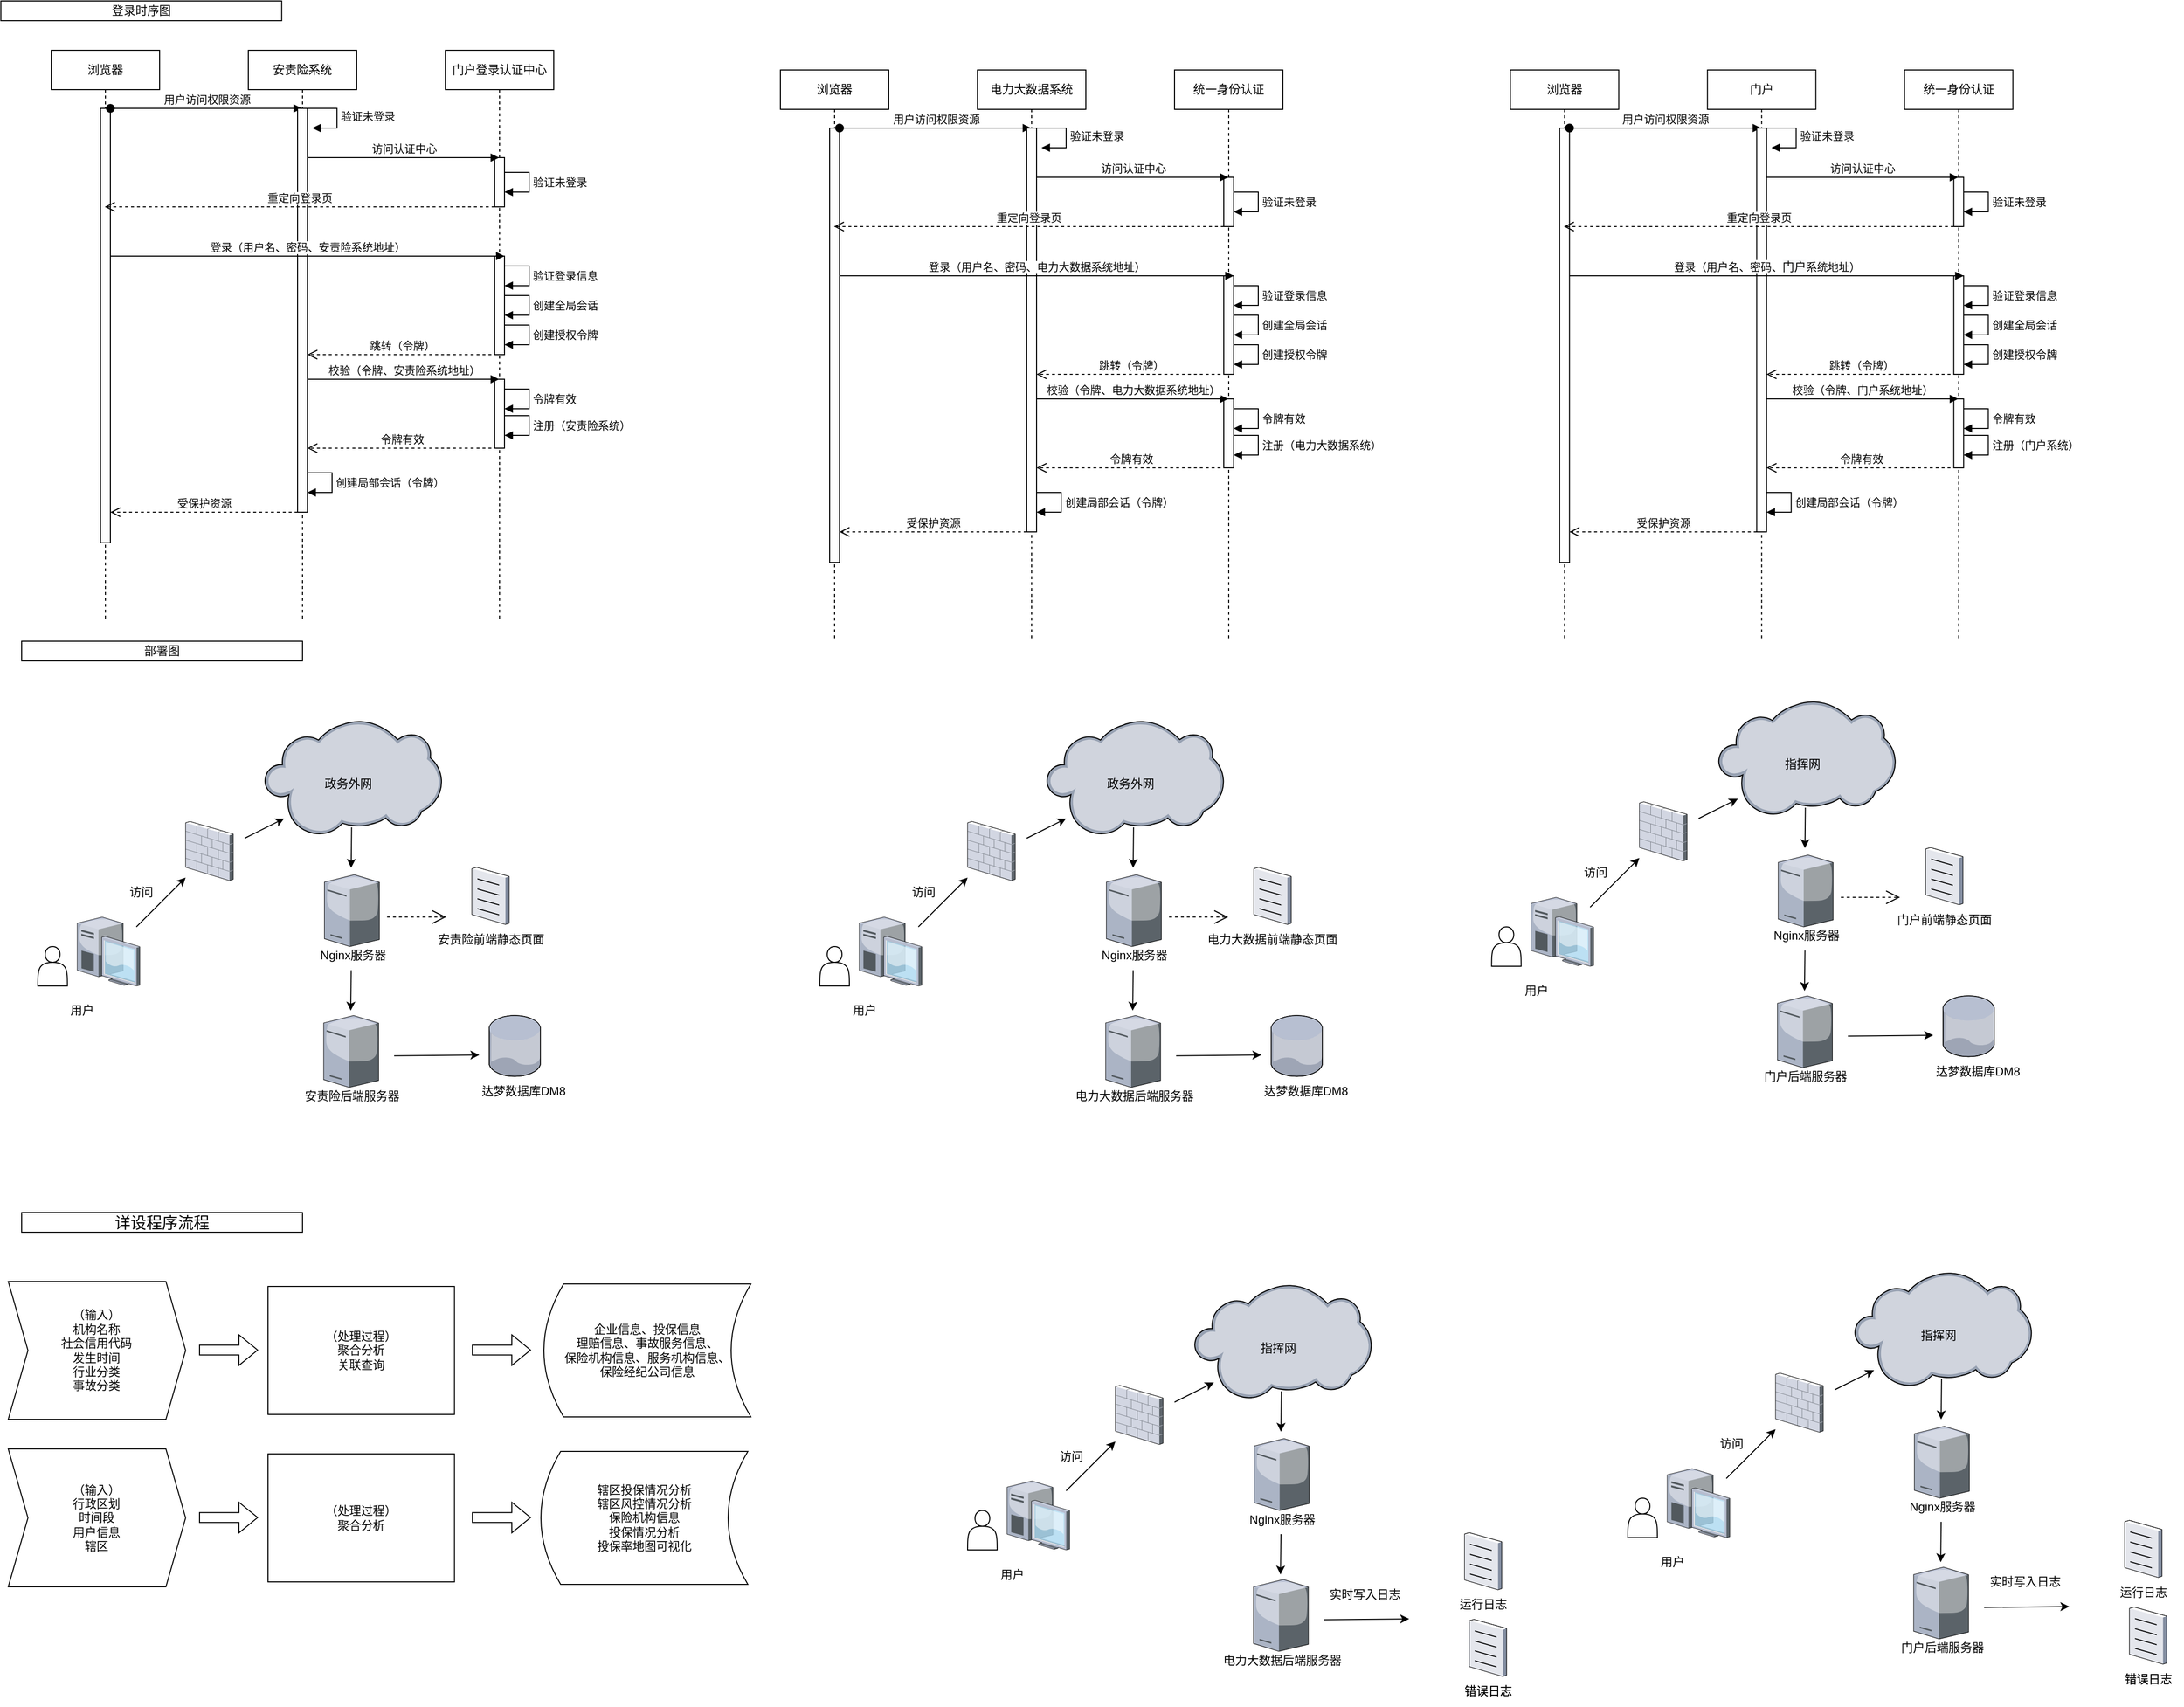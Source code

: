 <mxfile version="20.3.6" type="github">
  <diagram id="iXZ8qJka1d_i8wJ6fiUk" name="第 1 页">
    <mxGraphModel dx="2428" dy="1375" grid="1" gridSize="10" guides="1" tooltips="1" connect="1" arrows="1" fold="1" page="1" pageScale="1" pageWidth="3300" pageHeight="2339" math="0" shadow="0">
      <root>
        <mxCell id="0" />
        <mxCell id="1" parent="0" />
        <mxCell id="jouf5e_0O64Z1K_9d5no-1" value="浏览器" style="shape=umlLifeline;perimeter=lifelinePerimeter;whiteSpace=wrap;html=1;container=1;collapsible=0;recursiveResize=0;outlineConnect=0;" parent="1" vertex="1">
          <mxGeometry x="80" y="70" width="110" height="580" as="geometry" />
        </mxCell>
        <mxCell id="jouf5e_0O64Z1K_9d5no-4" value="" style="html=1;points=[];perimeter=orthogonalPerimeter;" parent="jouf5e_0O64Z1K_9d5no-1" vertex="1">
          <mxGeometry x="50" y="59" width="10" height="441" as="geometry" />
        </mxCell>
        <mxCell id="jouf5e_0O64Z1K_9d5no-5" value="用户访问权限资源" style="html=1;verticalAlign=bottom;startArrow=oval;startFill=1;endArrow=block;startSize=8;rounded=0;" parent="jouf5e_0O64Z1K_9d5no-1" edge="1">
          <mxGeometry width="60" relative="1" as="geometry">
            <mxPoint x="60" y="59" as="sourcePoint" />
            <mxPoint x="254.5" y="59" as="targetPoint" />
          </mxGeometry>
        </mxCell>
        <mxCell id="jouf5e_0O64Z1K_9d5no-3" value="门户登录认证中心" style="shape=umlLifeline;perimeter=lifelinePerimeter;whiteSpace=wrap;html=1;container=1;collapsible=0;recursiveResize=0;outlineConnect=0;" parent="1" vertex="1">
          <mxGeometry x="480" y="70" width="110" height="580" as="geometry" />
        </mxCell>
        <mxCell id="pAan9704VEjPBcL9PNMM-5" value="" style="html=1;points=[];perimeter=orthogonalPerimeter;" parent="jouf5e_0O64Z1K_9d5no-3" vertex="1">
          <mxGeometry x="50" y="109" width="10" height="50" as="geometry" />
        </mxCell>
        <mxCell id="pAan9704VEjPBcL9PNMM-6" value="验证未登录" style="edgeStyle=orthogonalEdgeStyle;html=1;align=left;spacingLeft=2;endArrow=block;rounded=0;entryX=1;entryY=0;" parent="jouf5e_0O64Z1K_9d5no-3" edge="1">
          <mxGeometry relative="1" as="geometry">
            <mxPoint x="60" y="124" as="sourcePoint" />
            <Array as="points">
              <mxPoint x="85" y="124" />
            </Array>
            <mxPoint x="60" y="144" as="targetPoint" />
          </mxGeometry>
        </mxCell>
        <mxCell id="pAan9704VEjPBcL9PNMM-8" value="" style="html=1;points=[];perimeter=orthogonalPerimeter;" parent="jouf5e_0O64Z1K_9d5no-3" vertex="1">
          <mxGeometry x="50" y="209" width="10" height="100" as="geometry" />
        </mxCell>
        <mxCell id="pAan9704VEjPBcL9PNMM-14" value="验证登录信息" style="edgeStyle=orthogonalEdgeStyle;html=1;align=left;spacingLeft=2;endArrow=block;rounded=0;entryX=1;entryY=0;" parent="jouf5e_0O64Z1K_9d5no-3" edge="1">
          <mxGeometry relative="1" as="geometry">
            <mxPoint x="60" y="219" as="sourcePoint" />
            <Array as="points">
              <mxPoint x="85" y="219" />
            </Array>
            <mxPoint x="60" y="239" as="targetPoint" />
          </mxGeometry>
        </mxCell>
        <mxCell id="pAan9704VEjPBcL9PNMM-15" value="创建全局会话" style="edgeStyle=orthogonalEdgeStyle;html=1;align=left;spacingLeft=2;endArrow=block;rounded=0;entryX=1;entryY=0;" parent="jouf5e_0O64Z1K_9d5no-3" edge="1">
          <mxGeometry relative="1" as="geometry">
            <mxPoint x="60" y="249" as="sourcePoint" />
            <Array as="points">
              <mxPoint x="85" y="249" />
            </Array>
            <mxPoint x="60" y="269" as="targetPoint" />
          </mxGeometry>
        </mxCell>
        <mxCell id="pAan9704VEjPBcL9PNMM-16" value="创建授权令牌" style="edgeStyle=orthogonalEdgeStyle;html=1;align=left;spacingLeft=2;endArrow=block;rounded=0;entryX=1;entryY=0;" parent="jouf5e_0O64Z1K_9d5no-3" edge="1">
          <mxGeometry relative="1" as="geometry">
            <mxPoint x="60" y="279" as="sourcePoint" />
            <Array as="points">
              <mxPoint x="85" y="279" />
            </Array>
            <mxPoint x="60" y="299" as="targetPoint" />
          </mxGeometry>
        </mxCell>
        <mxCell id="pAan9704VEjPBcL9PNMM-19" value="" style="html=1;points=[];perimeter=orthogonalPerimeter;" parent="jouf5e_0O64Z1K_9d5no-3" vertex="1">
          <mxGeometry x="50" y="334" width="10" height="70" as="geometry" />
        </mxCell>
        <mxCell id="pAan9704VEjPBcL9PNMM-20" value="令牌有效" style="edgeStyle=orthogonalEdgeStyle;html=1;align=left;spacingLeft=2;endArrow=block;rounded=0;entryX=1;entryY=0;" parent="jouf5e_0O64Z1K_9d5no-3" edge="1">
          <mxGeometry relative="1" as="geometry">
            <mxPoint x="60" y="344" as="sourcePoint" />
            <Array as="points">
              <mxPoint x="85" y="344" />
            </Array>
            <mxPoint x="60" y="364" as="targetPoint" />
          </mxGeometry>
        </mxCell>
        <mxCell id="pAan9704VEjPBcL9PNMM-21" value="注册（安责险系统）" style="edgeStyle=orthogonalEdgeStyle;html=1;align=left;spacingLeft=2;endArrow=block;rounded=0;entryX=1;entryY=0;" parent="jouf5e_0O64Z1K_9d5no-3" edge="1">
          <mxGeometry relative="1" as="geometry">
            <mxPoint x="60" y="371" as="sourcePoint" />
            <Array as="points">
              <mxPoint x="85" y="371" />
            </Array>
            <mxPoint x="60" y="391" as="targetPoint" />
          </mxGeometry>
        </mxCell>
        <mxCell id="jouf5e_0O64Z1K_9d5no-2" value="安责险系统" style="shape=umlLifeline;perimeter=lifelinePerimeter;whiteSpace=wrap;html=1;container=1;collapsible=0;recursiveResize=0;outlineConnect=0;" parent="1" vertex="1">
          <mxGeometry x="280" y="70" width="110" height="580" as="geometry" />
        </mxCell>
        <mxCell id="jouf5e_0O64Z1K_9d5no-6" value="" style="html=1;points=[];perimeter=orthogonalPerimeter;" parent="jouf5e_0O64Z1K_9d5no-2" vertex="1">
          <mxGeometry x="50" y="59" width="10" height="410" as="geometry" />
        </mxCell>
        <mxCell id="pAan9704VEjPBcL9PNMM-2" value="验证未登录" style="edgeStyle=orthogonalEdgeStyle;html=1;align=left;spacingLeft=2;endArrow=block;rounded=0;entryX=1;entryY=0;" parent="jouf5e_0O64Z1K_9d5no-2" edge="1">
          <mxGeometry relative="1" as="geometry">
            <mxPoint x="60" y="59" as="sourcePoint" />
            <Array as="points">
              <mxPoint x="90" y="59" />
            </Array>
            <mxPoint x="65" y="79" as="targetPoint" />
          </mxGeometry>
        </mxCell>
        <mxCell id="pAan9704VEjPBcL9PNMM-4" value="访问认证中心" style="html=1;verticalAlign=bottom;endArrow=block;rounded=0;" parent="jouf5e_0O64Z1K_9d5no-2" edge="1">
          <mxGeometry width="80" relative="1" as="geometry">
            <mxPoint x="60" y="109" as="sourcePoint" />
            <mxPoint x="254.5" y="109" as="targetPoint" />
          </mxGeometry>
        </mxCell>
        <mxCell id="pAan9704VEjPBcL9PNMM-23" value="令牌有效" style="html=1;verticalAlign=bottom;endArrow=open;dashed=1;endSize=8;rounded=0;" parent="jouf5e_0O64Z1K_9d5no-2" edge="1">
          <mxGeometry relative="1" as="geometry">
            <mxPoint x="252.67" y="404" as="sourcePoint" />
            <mxPoint x="60" y="404" as="targetPoint" />
          </mxGeometry>
        </mxCell>
        <mxCell id="pAan9704VEjPBcL9PNMM-24" value="创建局部会话（令牌）" style="edgeStyle=orthogonalEdgeStyle;html=1;align=left;spacingLeft=2;endArrow=block;rounded=0;entryX=1;entryY=0;" parent="jouf5e_0O64Z1K_9d5no-2" edge="1">
          <mxGeometry relative="1" as="geometry">
            <mxPoint x="60" y="429" as="sourcePoint" />
            <Array as="points">
              <mxPoint x="85" y="429" />
            </Array>
            <mxPoint x="60" y="449" as="targetPoint" />
          </mxGeometry>
        </mxCell>
        <mxCell id="pAan9704VEjPBcL9PNMM-7" value="重定向登录页" style="html=1;verticalAlign=bottom;endArrow=open;dashed=1;endSize=8;rounded=0;" parent="1" edge="1">
          <mxGeometry relative="1" as="geometry">
            <mxPoint x="530" y="229" as="sourcePoint" />
            <mxPoint x="134.389" y="229" as="targetPoint" />
          </mxGeometry>
        </mxCell>
        <mxCell id="pAan9704VEjPBcL9PNMM-13" value="登录（用户名、密码、安责险系统地址）" style="html=1;verticalAlign=bottom;endArrow=block;rounded=0;" parent="1" edge="1">
          <mxGeometry width="80" relative="1" as="geometry">
            <mxPoint x="140" y="279" as="sourcePoint" />
            <mxPoint x="540" y="279" as="targetPoint" />
          </mxGeometry>
        </mxCell>
        <mxCell id="pAan9704VEjPBcL9PNMM-17" value="跳转（令牌）" style="html=1;verticalAlign=bottom;endArrow=open;dashed=1;endSize=8;rounded=0;" parent="1" edge="1">
          <mxGeometry relative="1" as="geometry">
            <mxPoint x="532.67" y="379" as="sourcePoint" />
            <mxPoint x="340" y="379" as="targetPoint" />
          </mxGeometry>
        </mxCell>
        <mxCell id="pAan9704VEjPBcL9PNMM-18" value="校验（令牌、安责险系统地址）" style="html=1;verticalAlign=bottom;endArrow=block;rounded=0;" parent="1" edge="1">
          <mxGeometry width="80" relative="1" as="geometry">
            <mxPoint x="340" y="404" as="sourcePoint" />
            <mxPoint x="534.5" y="404" as="targetPoint" />
          </mxGeometry>
        </mxCell>
        <mxCell id="pAan9704VEjPBcL9PNMM-27" value="受保护资源" style="html=1;verticalAlign=bottom;endArrow=open;dashed=1;endSize=8;rounded=0;" parent="1" edge="1">
          <mxGeometry relative="1" as="geometry">
            <mxPoint x="330" y="539" as="sourcePoint" />
            <mxPoint x="140" y="539" as="targetPoint" />
          </mxGeometry>
        </mxCell>
        <mxCell id="pAan9704VEjPBcL9PNMM-29" value="" style="shape=actor;whiteSpace=wrap;html=1;" parent="1" vertex="1">
          <mxGeometry x="66.38" y="980" width="30" height="40" as="geometry" />
        </mxCell>
        <mxCell id="pAan9704VEjPBcL9PNMM-33" value="" style="verticalLabelPosition=bottom;sketch=0;aspect=fixed;html=1;verticalAlign=top;strokeColor=none;align=center;outlineConnect=0;shape=mxgraph.citrix.cloud;" parent="1" vertex="1">
          <mxGeometry x="296.38" y="750" width="180" height="117.47" as="geometry" />
        </mxCell>
        <mxCell id="pAan9704VEjPBcL9PNMM-34" value="" style="verticalLabelPosition=bottom;sketch=0;aspect=fixed;html=1;verticalAlign=top;strokeColor=none;align=center;outlineConnect=0;shape=mxgraph.citrix.firewall;" parent="1" vertex="1">
          <mxGeometry x="216.38" y="853" width="48.39" height="60" as="geometry" />
        </mxCell>
        <mxCell id="pAan9704VEjPBcL9PNMM-36" value="" style="endArrow=classic;html=1;rounded=0;" parent="1" edge="1">
          <mxGeometry width="50" height="50" relative="1" as="geometry">
            <mxPoint x="166.38" y="960" as="sourcePoint" />
            <mxPoint x="216.38" y="910" as="targetPoint" />
          </mxGeometry>
        </mxCell>
        <mxCell id="pAan9704VEjPBcL9PNMM-38" value="" style="endArrow=classic;html=1;rounded=0;" parent="1" edge="1">
          <mxGeometry width="50" height="50" relative="1" as="geometry">
            <mxPoint x="276.38" y="870" as="sourcePoint" />
            <mxPoint x="316.38" y="850" as="targetPoint" />
          </mxGeometry>
        </mxCell>
        <mxCell id="pAan9704VEjPBcL9PNMM-39" value="访问" style="text;html=1;resizable=0;autosize=1;align=center;verticalAlign=middle;points=[];fillColor=none;strokeColor=none;rounded=0;" parent="1" vertex="1">
          <mxGeometry x="146.38" y="910" width="50" height="30" as="geometry" />
        </mxCell>
        <mxCell id="pAan9704VEjPBcL9PNMM-40" value="用户" style="text;html=1;resizable=0;autosize=1;align=center;verticalAlign=middle;points=[];fillColor=none;strokeColor=none;rounded=0;" parent="1" vertex="1">
          <mxGeometry x="86.38" y="1030" width="50" height="30" as="geometry" />
        </mxCell>
        <mxCell id="pAan9704VEjPBcL9PNMM-41" value="政务外网" style="text;html=1;resizable=0;autosize=1;align=center;verticalAlign=middle;points=[];fillColor=none;strokeColor=none;rounded=0;" parent="1" vertex="1">
          <mxGeometry x="346.38" y="800" width="70" height="30" as="geometry" />
        </mxCell>
        <mxCell id="pAan9704VEjPBcL9PNMM-42" value="" style="verticalLabelPosition=bottom;sketch=0;aspect=fixed;html=1;verticalAlign=top;strokeColor=none;align=center;outlineConnect=0;shape=mxgraph.citrix.license_server;" parent="1" vertex="1">
          <mxGeometry x="357.23" y="907" width="55.82" height="73" as="geometry" />
        </mxCell>
        <mxCell id="pAan9704VEjPBcL9PNMM-43" value="" style="verticalLabelPosition=bottom;sketch=0;aspect=fixed;html=1;verticalAlign=top;strokeColor=none;align=center;outlineConnect=0;shape=mxgraph.citrix.desktop;" parent="1" vertex="1">
          <mxGeometry x="106.38" y="950" width="63.57" height="70" as="geometry" />
        </mxCell>
        <mxCell id="pAan9704VEjPBcL9PNMM-44" value="" style="endArrow=classic;html=1;rounded=0;" parent="1" edge="1">
          <mxGeometry width="50" height="50" relative="1" as="geometry">
            <mxPoint x="384.82" y="859" as="sourcePoint" />
            <mxPoint x="384.38" y="900" as="targetPoint" />
          </mxGeometry>
        </mxCell>
        <mxCell id="pAan9704VEjPBcL9PNMM-45" value="Nginx服务器" style="text;html=1;resizable=0;autosize=1;align=center;verticalAlign=middle;points=[];fillColor=none;strokeColor=none;rounded=0;" parent="1" vertex="1">
          <mxGeometry x="340.76" y="974" width="90" height="30" as="geometry" />
        </mxCell>
        <mxCell id="pAan9704VEjPBcL9PNMM-47" value="" style="verticalLabelPosition=bottom;sketch=0;aspect=fixed;html=1;verticalAlign=top;strokeColor=none;align=center;outlineConnect=0;shape=mxgraph.citrix.license_server;" parent="1" vertex="1">
          <mxGeometry x="356.47" y="1050" width="55.82" height="73" as="geometry" />
        </mxCell>
        <mxCell id="pAan9704VEjPBcL9PNMM-48" value="安责险后端服务器" style="text;html=1;resizable=0;autosize=1;align=center;verticalAlign=middle;points=[];fillColor=none;strokeColor=none;rounded=0;" parent="1" vertex="1">
          <mxGeometry x="325" y="1117" width="120" height="30" as="geometry" />
        </mxCell>
        <mxCell id="pAan9704VEjPBcL9PNMM-49" value="" style="verticalLabelPosition=bottom;sketch=0;aspect=fixed;html=1;verticalAlign=top;strokeColor=none;align=center;outlineConnect=0;shape=mxgraph.citrix.database;" parent="1" vertex="1">
          <mxGeometry x="524.47" y="1050" width="52.5" height="61.76" as="geometry" />
        </mxCell>
        <mxCell id="pAan9704VEjPBcL9PNMM-50" value="达梦数据库DM8" style="text;html=1;resizable=0;autosize=1;align=center;verticalAlign=middle;points=[];fillColor=none;strokeColor=none;rounded=0;" parent="1" vertex="1">
          <mxGeometry x="504.47" y="1111.76" width="110" height="30" as="geometry" />
        </mxCell>
        <mxCell id="pAan9704VEjPBcL9PNMM-51" value="" style="endArrow=classic;html=1;rounded=0;" parent="1" edge="1">
          <mxGeometry width="50" height="50" relative="1" as="geometry">
            <mxPoint x="428" y="1090.88" as="sourcePoint" />
            <mxPoint x="514.47" y="1090" as="targetPoint" />
          </mxGeometry>
        </mxCell>
        <mxCell id="pAan9704VEjPBcL9PNMM-52" value="" style="verticalLabelPosition=bottom;sketch=0;aspect=fixed;html=1;verticalAlign=top;strokeColor=none;align=center;outlineConnect=0;shape=mxgraph.citrix.document;" parent="1" vertex="1">
          <mxGeometry x="506.92" y="899.5" width="37.86" height="58" as="geometry" />
        </mxCell>
        <mxCell id="pAan9704VEjPBcL9PNMM-53" value="安责险前端静态页面" style="text;html=1;resizable=0;autosize=1;align=center;verticalAlign=middle;points=[];fillColor=none;strokeColor=none;rounded=0;" parent="1" vertex="1">
          <mxGeometry x="460.85" y="957.5" width="130" height="30" as="geometry" />
        </mxCell>
        <mxCell id="pAan9704VEjPBcL9PNMM-54" value="" style="endArrow=open;endSize=12;dashed=1;html=1;rounded=0;" parent="1" edge="1">
          <mxGeometry width="160" relative="1" as="geometry">
            <mxPoint x="420.85" y="950" as="sourcePoint" />
            <mxPoint x="480.85" y="950" as="targetPoint" />
            <Array as="points">
              <mxPoint x="460.85" y="950" />
            </Array>
          </mxGeometry>
        </mxCell>
        <mxCell id="pAan9704VEjPBcL9PNMM-55" value="" style="endArrow=classic;html=1;rounded=0;" parent="1" edge="1">
          <mxGeometry width="50" height="50" relative="1" as="geometry">
            <mxPoint x="384.4" y="1004" as="sourcePoint" />
            <mxPoint x="383.96" y="1045" as="targetPoint" />
          </mxGeometry>
        </mxCell>
        <mxCell id="5VUR4jvpd3xTprFxyKOf-1" value="浏览器" style="shape=umlLifeline;perimeter=lifelinePerimeter;whiteSpace=wrap;html=1;container=1;collapsible=0;recursiveResize=0;outlineConnect=0;" parent="1" vertex="1">
          <mxGeometry x="820" y="90" width="110" height="580" as="geometry" />
        </mxCell>
        <mxCell id="5VUR4jvpd3xTprFxyKOf-2" value="" style="html=1;points=[];perimeter=orthogonalPerimeter;" parent="5VUR4jvpd3xTprFxyKOf-1" vertex="1">
          <mxGeometry x="50" y="59" width="10" height="441" as="geometry" />
        </mxCell>
        <mxCell id="5VUR4jvpd3xTprFxyKOf-3" value="用户访问权限资源" style="html=1;verticalAlign=bottom;startArrow=oval;startFill=1;endArrow=block;startSize=8;rounded=0;" parent="5VUR4jvpd3xTprFxyKOf-1" edge="1">
          <mxGeometry width="60" relative="1" as="geometry">
            <mxPoint x="60" y="59" as="sourcePoint" />
            <mxPoint x="254.5" y="59" as="targetPoint" />
          </mxGeometry>
        </mxCell>
        <mxCell id="5VUR4jvpd3xTprFxyKOf-4" value="统一身份认证" style="shape=umlLifeline;perimeter=lifelinePerimeter;whiteSpace=wrap;html=1;container=1;collapsible=0;recursiveResize=0;outlineConnect=0;" parent="1" vertex="1">
          <mxGeometry x="1220" y="90" width="110" height="580" as="geometry" />
        </mxCell>
        <mxCell id="5VUR4jvpd3xTprFxyKOf-5" value="" style="html=1;points=[];perimeter=orthogonalPerimeter;" parent="5VUR4jvpd3xTprFxyKOf-4" vertex="1">
          <mxGeometry x="50" y="109" width="10" height="50" as="geometry" />
        </mxCell>
        <mxCell id="5VUR4jvpd3xTprFxyKOf-6" value="验证未登录" style="edgeStyle=orthogonalEdgeStyle;html=1;align=left;spacingLeft=2;endArrow=block;rounded=0;entryX=1;entryY=0;" parent="5VUR4jvpd3xTprFxyKOf-4" edge="1">
          <mxGeometry relative="1" as="geometry">
            <mxPoint x="60" y="124" as="sourcePoint" />
            <Array as="points">
              <mxPoint x="85" y="124" />
            </Array>
            <mxPoint x="60" y="144" as="targetPoint" />
          </mxGeometry>
        </mxCell>
        <mxCell id="5VUR4jvpd3xTprFxyKOf-7" value="" style="html=1;points=[];perimeter=orthogonalPerimeter;" parent="5VUR4jvpd3xTprFxyKOf-4" vertex="1">
          <mxGeometry x="50" y="209" width="10" height="100" as="geometry" />
        </mxCell>
        <mxCell id="5VUR4jvpd3xTprFxyKOf-8" value="验证登录信息" style="edgeStyle=orthogonalEdgeStyle;html=1;align=left;spacingLeft=2;endArrow=block;rounded=0;entryX=1;entryY=0;" parent="5VUR4jvpd3xTprFxyKOf-4" edge="1">
          <mxGeometry relative="1" as="geometry">
            <mxPoint x="60" y="219" as="sourcePoint" />
            <Array as="points">
              <mxPoint x="85" y="219" />
            </Array>
            <mxPoint x="60" y="239" as="targetPoint" />
          </mxGeometry>
        </mxCell>
        <mxCell id="5VUR4jvpd3xTprFxyKOf-9" value="创建全局会话" style="edgeStyle=orthogonalEdgeStyle;html=1;align=left;spacingLeft=2;endArrow=block;rounded=0;entryX=1;entryY=0;" parent="5VUR4jvpd3xTprFxyKOf-4" edge="1">
          <mxGeometry relative="1" as="geometry">
            <mxPoint x="60" y="249" as="sourcePoint" />
            <Array as="points">
              <mxPoint x="85" y="249" />
            </Array>
            <mxPoint x="60" y="269" as="targetPoint" />
          </mxGeometry>
        </mxCell>
        <mxCell id="5VUR4jvpd3xTprFxyKOf-10" value="创建授权令牌" style="edgeStyle=orthogonalEdgeStyle;html=1;align=left;spacingLeft=2;endArrow=block;rounded=0;entryX=1;entryY=0;" parent="5VUR4jvpd3xTprFxyKOf-4" edge="1">
          <mxGeometry relative="1" as="geometry">
            <mxPoint x="60" y="279" as="sourcePoint" />
            <Array as="points">
              <mxPoint x="85" y="279" />
            </Array>
            <mxPoint x="60" y="299" as="targetPoint" />
          </mxGeometry>
        </mxCell>
        <mxCell id="5VUR4jvpd3xTprFxyKOf-11" value="" style="html=1;points=[];perimeter=orthogonalPerimeter;" parent="5VUR4jvpd3xTprFxyKOf-4" vertex="1">
          <mxGeometry x="50" y="334" width="10" height="70" as="geometry" />
        </mxCell>
        <mxCell id="5VUR4jvpd3xTprFxyKOf-12" value="令牌有效" style="edgeStyle=orthogonalEdgeStyle;html=1;align=left;spacingLeft=2;endArrow=block;rounded=0;entryX=1;entryY=0;" parent="5VUR4jvpd3xTprFxyKOf-4" edge="1">
          <mxGeometry relative="1" as="geometry">
            <mxPoint x="60" y="344" as="sourcePoint" />
            <Array as="points">
              <mxPoint x="85" y="344" />
            </Array>
            <mxPoint x="60" y="364" as="targetPoint" />
          </mxGeometry>
        </mxCell>
        <mxCell id="5VUR4jvpd3xTprFxyKOf-13" value="注册（电力大数据系统）" style="edgeStyle=orthogonalEdgeStyle;html=1;align=left;spacingLeft=2;endArrow=block;rounded=0;entryX=1;entryY=0;" parent="5VUR4jvpd3xTprFxyKOf-4" edge="1">
          <mxGeometry relative="1" as="geometry">
            <mxPoint x="60" y="371" as="sourcePoint" />
            <Array as="points">
              <mxPoint x="85" y="371" />
            </Array>
            <mxPoint x="60" y="391" as="targetPoint" />
          </mxGeometry>
        </mxCell>
        <mxCell id="5VUR4jvpd3xTprFxyKOf-14" value="电力大数据系统" style="shape=umlLifeline;perimeter=lifelinePerimeter;whiteSpace=wrap;html=1;container=1;collapsible=0;recursiveResize=0;outlineConnect=0;" parent="1" vertex="1">
          <mxGeometry x="1020" y="90" width="110" height="580" as="geometry" />
        </mxCell>
        <mxCell id="5VUR4jvpd3xTprFxyKOf-15" value="" style="html=1;points=[];perimeter=orthogonalPerimeter;" parent="5VUR4jvpd3xTprFxyKOf-14" vertex="1">
          <mxGeometry x="50" y="59" width="10" height="410" as="geometry" />
        </mxCell>
        <mxCell id="5VUR4jvpd3xTprFxyKOf-16" value="验证未登录" style="edgeStyle=orthogonalEdgeStyle;html=1;align=left;spacingLeft=2;endArrow=block;rounded=0;entryX=1;entryY=0;" parent="5VUR4jvpd3xTprFxyKOf-14" edge="1">
          <mxGeometry relative="1" as="geometry">
            <mxPoint x="60" y="59" as="sourcePoint" />
            <Array as="points">
              <mxPoint x="90" y="59" />
            </Array>
            <mxPoint x="65" y="79" as="targetPoint" />
          </mxGeometry>
        </mxCell>
        <mxCell id="5VUR4jvpd3xTprFxyKOf-17" value="访问认证中心" style="html=1;verticalAlign=bottom;endArrow=block;rounded=0;" parent="5VUR4jvpd3xTprFxyKOf-14" edge="1">
          <mxGeometry width="80" relative="1" as="geometry">
            <mxPoint x="60" y="109" as="sourcePoint" />
            <mxPoint x="254.5" y="109" as="targetPoint" />
          </mxGeometry>
        </mxCell>
        <mxCell id="5VUR4jvpd3xTprFxyKOf-18" value="令牌有效" style="html=1;verticalAlign=bottom;endArrow=open;dashed=1;endSize=8;rounded=0;" parent="5VUR4jvpd3xTprFxyKOf-14" edge="1">
          <mxGeometry relative="1" as="geometry">
            <mxPoint x="252.67" y="404" as="sourcePoint" />
            <mxPoint x="60" y="404" as="targetPoint" />
          </mxGeometry>
        </mxCell>
        <mxCell id="5VUR4jvpd3xTprFxyKOf-19" value="创建局部会话（令牌）" style="edgeStyle=orthogonalEdgeStyle;html=1;align=left;spacingLeft=2;endArrow=block;rounded=0;entryX=1;entryY=0;" parent="5VUR4jvpd3xTprFxyKOf-14" edge="1">
          <mxGeometry relative="1" as="geometry">
            <mxPoint x="60" y="429" as="sourcePoint" />
            <Array as="points">
              <mxPoint x="85" y="429" />
            </Array>
            <mxPoint x="60" y="449" as="targetPoint" />
          </mxGeometry>
        </mxCell>
        <mxCell id="5VUR4jvpd3xTprFxyKOf-20" value="重定向登录页" style="html=1;verticalAlign=bottom;endArrow=open;dashed=1;endSize=8;rounded=0;" parent="1" edge="1">
          <mxGeometry relative="1" as="geometry">
            <mxPoint x="1270" y="249" as="sourcePoint" />
            <mxPoint x="874.389" y="249" as="targetPoint" />
          </mxGeometry>
        </mxCell>
        <mxCell id="5VUR4jvpd3xTprFxyKOf-21" value="登录（用户名、密码、电力大数据系统地址）" style="html=1;verticalAlign=bottom;endArrow=block;rounded=0;" parent="1" edge="1">
          <mxGeometry width="80" relative="1" as="geometry">
            <mxPoint x="880" y="299" as="sourcePoint" />
            <mxPoint x="1280" y="299" as="targetPoint" />
          </mxGeometry>
        </mxCell>
        <mxCell id="5VUR4jvpd3xTprFxyKOf-22" value="跳转（令牌）" style="html=1;verticalAlign=bottom;endArrow=open;dashed=1;endSize=8;rounded=0;" parent="1" edge="1">
          <mxGeometry relative="1" as="geometry">
            <mxPoint x="1272.67" y="399" as="sourcePoint" />
            <mxPoint x="1080" y="399" as="targetPoint" />
          </mxGeometry>
        </mxCell>
        <mxCell id="5VUR4jvpd3xTprFxyKOf-23" value="校验（令牌、电力大数据系统地址）" style="html=1;verticalAlign=bottom;endArrow=block;rounded=0;" parent="1" edge="1">
          <mxGeometry width="80" relative="1" as="geometry">
            <mxPoint x="1080" y="424" as="sourcePoint" />
            <mxPoint x="1274.5" y="424" as="targetPoint" />
          </mxGeometry>
        </mxCell>
        <mxCell id="5VUR4jvpd3xTprFxyKOf-24" value="受保护资源" style="html=1;verticalAlign=bottom;endArrow=open;dashed=1;endSize=8;rounded=0;" parent="1" edge="1">
          <mxGeometry relative="1" as="geometry">
            <mxPoint x="1070" y="559" as="sourcePoint" />
            <mxPoint x="880" y="559" as="targetPoint" />
          </mxGeometry>
        </mxCell>
        <mxCell id="5VUR4jvpd3xTprFxyKOf-25" value="" style="shape=actor;whiteSpace=wrap;html=1;" parent="1" vertex="1">
          <mxGeometry x="860" y="980" width="30" height="40" as="geometry" />
        </mxCell>
        <mxCell id="5VUR4jvpd3xTprFxyKOf-26" value="" style="verticalLabelPosition=bottom;sketch=0;aspect=fixed;html=1;verticalAlign=top;strokeColor=none;align=center;outlineConnect=0;shape=mxgraph.citrix.cloud;" parent="1" vertex="1">
          <mxGeometry x="1090" y="750" width="180" height="117.47" as="geometry" />
        </mxCell>
        <mxCell id="5VUR4jvpd3xTprFxyKOf-27" value="" style="verticalLabelPosition=bottom;sketch=0;aspect=fixed;html=1;verticalAlign=top;strokeColor=none;align=center;outlineConnect=0;shape=mxgraph.citrix.firewall;" parent="1" vertex="1">
          <mxGeometry x="1010" y="853" width="48.39" height="60" as="geometry" />
        </mxCell>
        <mxCell id="5VUR4jvpd3xTprFxyKOf-28" value="" style="endArrow=classic;html=1;rounded=0;" parent="1" edge="1">
          <mxGeometry width="50" height="50" relative="1" as="geometry">
            <mxPoint x="960.0" y="960" as="sourcePoint" />
            <mxPoint x="1010.0" y="910" as="targetPoint" />
          </mxGeometry>
        </mxCell>
        <mxCell id="5VUR4jvpd3xTprFxyKOf-29" value="" style="endArrow=classic;html=1;rounded=0;" parent="1" edge="1">
          <mxGeometry width="50" height="50" relative="1" as="geometry">
            <mxPoint x="1070" y="870" as="sourcePoint" />
            <mxPoint x="1110" y="850" as="targetPoint" />
          </mxGeometry>
        </mxCell>
        <mxCell id="5VUR4jvpd3xTprFxyKOf-30" value="访问" style="text;html=1;resizable=0;autosize=1;align=center;verticalAlign=middle;points=[];fillColor=none;strokeColor=none;rounded=0;" parent="1" vertex="1">
          <mxGeometry x="940" y="910" width="50" height="30" as="geometry" />
        </mxCell>
        <mxCell id="5VUR4jvpd3xTprFxyKOf-31" value="用户" style="text;html=1;resizable=0;autosize=1;align=center;verticalAlign=middle;points=[];fillColor=none;strokeColor=none;rounded=0;" parent="1" vertex="1">
          <mxGeometry x="880" y="1030" width="50" height="30" as="geometry" />
        </mxCell>
        <mxCell id="5VUR4jvpd3xTprFxyKOf-32" value="政务外网" style="text;html=1;resizable=0;autosize=1;align=center;verticalAlign=middle;points=[];fillColor=none;strokeColor=none;rounded=0;" parent="1" vertex="1">
          <mxGeometry x="1140" y="800" width="70" height="30" as="geometry" />
        </mxCell>
        <mxCell id="5VUR4jvpd3xTprFxyKOf-33" value="" style="verticalLabelPosition=bottom;sketch=0;aspect=fixed;html=1;verticalAlign=top;strokeColor=none;align=center;outlineConnect=0;shape=mxgraph.citrix.license_server;" parent="1" vertex="1">
          <mxGeometry x="1150.85" y="907" width="55.82" height="73" as="geometry" />
        </mxCell>
        <mxCell id="5VUR4jvpd3xTprFxyKOf-34" value="" style="verticalLabelPosition=bottom;sketch=0;aspect=fixed;html=1;verticalAlign=top;strokeColor=none;align=center;outlineConnect=0;shape=mxgraph.citrix.desktop;" parent="1" vertex="1">
          <mxGeometry x="900" y="950" width="63.57" height="70" as="geometry" />
        </mxCell>
        <mxCell id="5VUR4jvpd3xTprFxyKOf-35" value="" style="endArrow=classic;html=1;rounded=0;" parent="1" edge="1">
          <mxGeometry width="50" height="50" relative="1" as="geometry">
            <mxPoint x="1178.44" y="859" as="sourcePoint" />
            <mxPoint x="1178" y="900" as="targetPoint" />
          </mxGeometry>
        </mxCell>
        <mxCell id="5VUR4jvpd3xTprFxyKOf-36" value="Nginx服务器" style="text;html=1;resizable=0;autosize=1;align=center;verticalAlign=middle;points=[];fillColor=none;strokeColor=none;rounded=0;" parent="1" vertex="1">
          <mxGeometry x="1134.38" y="974" width="90" height="30" as="geometry" />
        </mxCell>
        <mxCell id="5VUR4jvpd3xTprFxyKOf-37" value="" style="verticalLabelPosition=bottom;sketch=0;aspect=fixed;html=1;verticalAlign=top;strokeColor=none;align=center;outlineConnect=0;shape=mxgraph.citrix.license_server;" parent="1" vertex="1">
          <mxGeometry x="1150.09" y="1050" width="55.82" height="73" as="geometry" />
        </mxCell>
        <mxCell id="5VUR4jvpd3xTprFxyKOf-38" value="电力大数据后端服务器" style="text;html=1;resizable=0;autosize=1;align=center;verticalAlign=middle;points=[];fillColor=none;strokeColor=none;rounded=0;" parent="1" vertex="1">
          <mxGeometry x="1108.62" y="1117" width="140" height="30" as="geometry" />
        </mxCell>
        <mxCell id="5VUR4jvpd3xTprFxyKOf-39" value="" style="verticalLabelPosition=bottom;sketch=0;aspect=fixed;html=1;verticalAlign=top;strokeColor=none;align=center;outlineConnect=0;shape=mxgraph.citrix.database;" parent="1" vertex="1">
          <mxGeometry x="1318.09" y="1050" width="52.5" height="61.76" as="geometry" />
        </mxCell>
        <mxCell id="5VUR4jvpd3xTprFxyKOf-40" value="达梦数据库DM8" style="text;html=1;resizable=0;autosize=1;align=center;verticalAlign=middle;points=[];fillColor=none;strokeColor=none;rounded=0;" parent="1" vertex="1">
          <mxGeometry x="1298.09" y="1111.76" width="110" height="30" as="geometry" />
        </mxCell>
        <mxCell id="5VUR4jvpd3xTprFxyKOf-41" value="" style="endArrow=classic;html=1;rounded=0;" parent="1" edge="1">
          <mxGeometry width="50" height="50" relative="1" as="geometry">
            <mxPoint x="1221.62" y="1090.88" as="sourcePoint" />
            <mxPoint x="1308.09" y="1090" as="targetPoint" />
          </mxGeometry>
        </mxCell>
        <mxCell id="5VUR4jvpd3xTprFxyKOf-42" value="" style="verticalLabelPosition=bottom;sketch=0;aspect=fixed;html=1;verticalAlign=top;strokeColor=none;align=center;outlineConnect=0;shape=mxgraph.citrix.document;" parent="1" vertex="1">
          <mxGeometry x="1300.54" y="899.5" width="37.86" height="58" as="geometry" />
        </mxCell>
        <mxCell id="5VUR4jvpd3xTprFxyKOf-43" value="电力大数据前端静态页面" style="text;html=1;resizable=0;autosize=1;align=center;verticalAlign=middle;points=[];fillColor=none;strokeColor=none;rounded=0;" parent="1" vertex="1">
          <mxGeometry x="1239.47" y="957.5" width="160" height="30" as="geometry" />
        </mxCell>
        <mxCell id="5VUR4jvpd3xTprFxyKOf-44" value="" style="endArrow=open;endSize=12;dashed=1;html=1;rounded=0;" parent="1" edge="1">
          <mxGeometry width="160" relative="1" as="geometry">
            <mxPoint x="1214.47" y="950" as="sourcePoint" />
            <mxPoint x="1274.47" y="950" as="targetPoint" />
            <Array as="points">
              <mxPoint x="1254.47" y="950" />
            </Array>
          </mxGeometry>
        </mxCell>
        <mxCell id="5VUR4jvpd3xTprFxyKOf-45" value="" style="endArrow=classic;html=1;rounded=0;" parent="1" edge="1">
          <mxGeometry width="50" height="50" relative="1" as="geometry">
            <mxPoint x="1178.02" y="1004" as="sourcePoint" />
            <mxPoint x="1177.58" y="1045" as="targetPoint" />
          </mxGeometry>
        </mxCell>
        <mxCell id="5VUR4jvpd3xTprFxyKOf-47" value="（处理过程）&lt;br&gt;聚合分析&lt;br&gt;关联查询" style="rounded=0;whiteSpace=wrap;html=1;" parent="1" vertex="1">
          <mxGeometry x="300" y="1325" width="189.24" height="130" as="geometry" />
        </mxCell>
        <mxCell id="5VUR4jvpd3xTprFxyKOf-48" value="（输入）&lt;br&gt;机构名称&lt;br&gt;社会信用代码&lt;br&gt;发生时间&lt;br&gt;行业分类&lt;br&gt;事故分类" style="shape=step;perimeter=stepPerimeter;whiteSpace=wrap;html=1;fixedSize=1;" parent="1" vertex="1">
          <mxGeometry x="36.38" y="1320" width="180" height="140" as="geometry" />
        </mxCell>
        <mxCell id="5VUR4jvpd3xTprFxyKOf-49" value="" style="shape=flexArrow;endArrow=classic;html=1;rounded=0;" parent="1" edge="1">
          <mxGeometry width="50" height="50" relative="1" as="geometry">
            <mxPoint x="506.92" y="1389.66" as="sourcePoint" />
            <mxPoint x="566.92" y="1389.66" as="targetPoint" />
          </mxGeometry>
        </mxCell>
        <mxCell id="5VUR4jvpd3xTprFxyKOf-50" value="企业信息、投保信息&lt;br&gt;理赔信息、事故服务信息、&lt;br&gt;保险机构信息、服务机构信息、&lt;br&gt;保险经纪公司信息" style="shape=dataStorage;whiteSpace=wrap;html=1;fixedSize=1;" parent="1" vertex="1">
          <mxGeometry x="580" y="1322.5" width="210" height="135" as="geometry" />
        </mxCell>
        <mxCell id="GnOXL0nsnhSy4p_M0rOt-2" value="" style="shape=flexArrow;endArrow=classic;html=1;rounded=0;" parent="1" edge="1">
          <mxGeometry width="50" height="50" relative="1" as="geometry">
            <mxPoint x="230.0" y="1389.66" as="sourcePoint" />
            <mxPoint x="290.0" y="1389.66" as="targetPoint" />
          </mxGeometry>
        </mxCell>
        <mxCell id="GnOXL0nsnhSy4p_M0rOt-3" value="&lt;span style=&quot;font-size:12.0pt;line-height:150%;&lt;br/&gt;font-family:宋体;mso-ascii-font-family:&amp;quot;Times New Roman&amp;quot;;mso-hansi-font-family:&lt;br/&gt;&amp;quot;Times New Roman&amp;quot;;mso-bidi-font-family:&amp;quot;Times New Roman&amp;quot;;mso-font-kerning:1.0pt;&lt;br/&gt;mso-ansi-language:EN-US;mso-fareast-language:ZH-CN;mso-bidi-language:AR-SA&quot;&gt;详设程序流程&lt;/span&gt;" style="rounded=0;whiteSpace=wrap;html=1;" parent="1" vertex="1">
          <mxGeometry x="50" y="1250" width="285" height="20" as="geometry" />
        </mxCell>
        <mxCell id="GnOXL0nsnhSy4p_M0rOt-4" value="&lt;span&gt;部署图&lt;/span&gt;" style="rounded=0;whiteSpace=wrap;html=1;" parent="1" vertex="1">
          <mxGeometry x="50" y="670" width="285" height="20" as="geometry" />
        </mxCell>
        <mxCell id="GnOXL0nsnhSy4p_M0rOt-5" value="登录时序图" style="rounded=0;whiteSpace=wrap;html=1;" parent="1" vertex="1">
          <mxGeometry x="28.88" y="20" width="285" height="20" as="geometry" />
        </mxCell>
        <mxCell id="GnOXL0nsnhSy4p_M0rOt-6" value="（处理过程）&lt;br&gt;聚合分析" style="rounded=0;whiteSpace=wrap;html=1;" parent="1" vertex="1">
          <mxGeometry x="300" y="1495" width="189.24" height="130" as="geometry" />
        </mxCell>
        <mxCell id="GnOXL0nsnhSy4p_M0rOt-7" value="（输入）&lt;br&gt;行政区划&lt;br&gt;时间段&lt;br&gt;用户信息&lt;br&gt;辖区" style="shape=step;perimeter=stepPerimeter;whiteSpace=wrap;html=1;fixedSize=1;" parent="1" vertex="1">
          <mxGeometry x="36.38" y="1490" width="180" height="140" as="geometry" />
        </mxCell>
        <mxCell id="GnOXL0nsnhSy4p_M0rOt-8" value="" style="shape=flexArrow;endArrow=classic;html=1;rounded=0;" parent="1" edge="1">
          <mxGeometry width="50" height="50" relative="1" as="geometry">
            <mxPoint x="506.92" y="1559.66" as="sourcePoint" />
            <mxPoint x="566.92" y="1559.66" as="targetPoint" />
          </mxGeometry>
        </mxCell>
        <mxCell id="GnOXL0nsnhSy4p_M0rOt-9" value="辖区投保情况分析&lt;br&gt;辖区风控情况分析&lt;br&gt;保险机构信息&lt;br&gt;投保情况分析&lt;br&gt;投保率地图可视化" style="shape=dataStorage;whiteSpace=wrap;html=1;fixedSize=1;" parent="1" vertex="1">
          <mxGeometry x="576.97" y="1492.5" width="210" height="135" as="geometry" />
        </mxCell>
        <mxCell id="GnOXL0nsnhSy4p_M0rOt-10" value="" style="shape=flexArrow;endArrow=classic;html=1;rounded=0;" parent="1" edge="1">
          <mxGeometry width="50" height="50" relative="1" as="geometry">
            <mxPoint x="230.0" y="1559.66" as="sourcePoint" />
            <mxPoint x="290" y="1559.66" as="targetPoint" />
          </mxGeometry>
        </mxCell>
        <mxCell id="pzzw7nvtaeHo-amtORk9-1" value="" style="shape=actor;whiteSpace=wrap;html=1;" vertex="1" parent="1">
          <mxGeometry x="1541.8" y="960" width="30" height="40" as="geometry" />
        </mxCell>
        <mxCell id="pzzw7nvtaeHo-amtORk9-2" value="" style="verticalLabelPosition=bottom;sketch=0;aspect=fixed;html=1;verticalAlign=top;strokeColor=none;align=center;outlineConnect=0;shape=mxgraph.citrix.cloud;" vertex="1" parent="1">
          <mxGeometry x="1771.8" y="730" width="180" height="117.47" as="geometry" />
        </mxCell>
        <mxCell id="pzzw7nvtaeHo-amtORk9-3" value="" style="verticalLabelPosition=bottom;sketch=0;aspect=fixed;html=1;verticalAlign=top;strokeColor=none;align=center;outlineConnect=0;shape=mxgraph.citrix.firewall;" vertex="1" parent="1">
          <mxGeometry x="1691.8" y="833" width="48.39" height="60" as="geometry" />
        </mxCell>
        <mxCell id="pzzw7nvtaeHo-amtORk9-4" value="" style="endArrow=classic;html=1;rounded=0;" edge="1" parent="1">
          <mxGeometry width="50" height="50" relative="1" as="geometry">
            <mxPoint x="1641.8" y="940" as="sourcePoint" />
            <mxPoint x="1691.8" y="890" as="targetPoint" />
          </mxGeometry>
        </mxCell>
        <mxCell id="pzzw7nvtaeHo-amtORk9-5" value="" style="endArrow=classic;html=1;rounded=0;" edge="1" parent="1">
          <mxGeometry width="50" height="50" relative="1" as="geometry">
            <mxPoint x="1751.8" y="850" as="sourcePoint" />
            <mxPoint x="1791.8" y="830" as="targetPoint" />
          </mxGeometry>
        </mxCell>
        <mxCell id="pzzw7nvtaeHo-amtORk9-6" value="访问" style="text;html=1;resizable=0;autosize=1;align=center;verticalAlign=middle;points=[];fillColor=none;strokeColor=none;rounded=0;" vertex="1" parent="1">
          <mxGeometry x="1621.8" y="890" width="50" height="30" as="geometry" />
        </mxCell>
        <mxCell id="pzzw7nvtaeHo-amtORk9-7" value="用户" style="text;html=1;resizable=0;autosize=1;align=center;verticalAlign=middle;points=[];fillColor=none;strokeColor=none;rounded=0;" vertex="1" parent="1">
          <mxGeometry x="1561.8" y="1010" width="50" height="30" as="geometry" />
        </mxCell>
        <mxCell id="pzzw7nvtaeHo-amtORk9-8" value="指挥网" style="text;html=1;resizable=0;autosize=1;align=center;verticalAlign=middle;points=[];fillColor=none;strokeColor=none;rounded=0;" vertex="1" parent="1">
          <mxGeometry x="1826.8" y="780" width="60" height="30" as="geometry" />
        </mxCell>
        <mxCell id="pzzw7nvtaeHo-amtORk9-9" value="" style="verticalLabelPosition=bottom;sketch=0;aspect=fixed;html=1;verticalAlign=top;strokeColor=none;align=center;outlineConnect=0;shape=mxgraph.citrix.license_server;" vertex="1" parent="1">
          <mxGeometry x="1832.65" y="887" width="55.82" height="73" as="geometry" />
        </mxCell>
        <mxCell id="pzzw7nvtaeHo-amtORk9-10" value="" style="verticalLabelPosition=bottom;sketch=0;aspect=fixed;html=1;verticalAlign=top;strokeColor=none;align=center;outlineConnect=0;shape=mxgraph.citrix.desktop;" vertex="1" parent="1">
          <mxGeometry x="1581.8" y="930" width="63.57" height="70" as="geometry" />
        </mxCell>
        <mxCell id="pzzw7nvtaeHo-amtORk9-11" value="" style="endArrow=classic;html=1;rounded=0;" edge="1" parent="1">
          <mxGeometry width="50" height="50" relative="1" as="geometry">
            <mxPoint x="1860.24" y="839" as="sourcePoint" />
            <mxPoint x="1859.8" y="880" as="targetPoint" />
          </mxGeometry>
        </mxCell>
        <mxCell id="pzzw7nvtaeHo-amtORk9-12" value="Nginx服务器" style="text;html=1;resizable=0;autosize=1;align=center;verticalAlign=middle;points=[];fillColor=none;strokeColor=none;rounded=0;" vertex="1" parent="1">
          <mxGeometry x="1816.18" y="954" width="90" height="30" as="geometry" />
        </mxCell>
        <mxCell id="pzzw7nvtaeHo-amtORk9-13" value="" style="verticalLabelPosition=bottom;sketch=0;aspect=fixed;html=1;verticalAlign=top;strokeColor=none;align=center;outlineConnect=0;shape=mxgraph.citrix.license_server;" vertex="1" parent="1">
          <mxGeometry x="1831.89" y="1030" width="55.82" height="73" as="geometry" />
        </mxCell>
        <mxCell id="pzzw7nvtaeHo-amtORk9-14" value="门户后端服务器" style="text;html=1;resizable=0;autosize=1;align=center;verticalAlign=middle;points=[];fillColor=none;strokeColor=none;rounded=0;" vertex="1" parent="1">
          <mxGeometry x="1805.42" y="1097" width="110" height="30" as="geometry" />
        </mxCell>
        <mxCell id="pzzw7nvtaeHo-amtORk9-15" value="" style="verticalLabelPosition=bottom;sketch=0;aspect=fixed;html=1;verticalAlign=top;strokeColor=none;align=center;outlineConnect=0;shape=mxgraph.citrix.database;" vertex="1" parent="1">
          <mxGeometry x="1999.89" y="1030" width="52.5" height="61.76" as="geometry" />
        </mxCell>
        <mxCell id="pzzw7nvtaeHo-amtORk9-16" value="达梦数据库DM8" style="text;html=1;resizable=0;autosize=1;align=center;verticalAlign=middle;points=[];fillColor=none;strokeColor=none;rounded=0;" vertex="1" parent="1">
          <mxGeometry x="1979.89" y="1091.76" width="110" height="30" as="geometry" />
        </mxCell>
        <mxCell id="pzzw7nvtaeHo-amtORk9-17" value="" style="endArrow=classic;html=1;rounded=0;" edge="1" parent="1">
          <mxGeometry width="50" height="50" relative="1" as="geometry">
            <mxPoint x="1903.42" y="1070.88" as="sourcePoint" />
            <mxPoint x="1989.89" y="1070" as="targetPoint" />
          </mxGeometry>
        </mxCell>
        <mxCell id="pzzw7nvtaeHo-amtORk9-18" value="" style="verticalLabelPosition=bottom;sketch=0;aspect=fixed;html=1;verticalAlign=top;strokeColor=none;align=center;outlineConnect=0;shape=mxgraph.citrix.document;" vertex="1" parent="1">
          <mxGeometry x="1982.34" y="879.5" width="37.86" height="58" as="geometry" />
        </mxCell>
        <mxCell id="pzzw7nvtaeHo-amtORk9-19" value="门户前端静态页面" style="text;html=1;resizable=0;autosize=1;align=center;verticalAlign=middle;points=[];fillColor=none;strokeColor=none;rounded=0;" vertex="1" parent="1">
          <mxGeometry x="1941.27" y="937.5" width="120" height="30" as="geometry" />
        </mxCell>
        <mxCell id="pzzw7nvtaeHo-amtORk9-20" value="" style="endArrow=open;endSize=12;dashed=1;html=1;rounded=0;" edge="1" parent="1">
          <mxGeometry width="160" relative="1" as="geometry">
            <mxPoint x="1896.27" y="930" as="sourcePoint" />
            <mxPoint x="1956.27" y="930" as="targetPoint" />
            <Array as="points">
              <mxPoint x="1936.27" y="930" />
            </Array>
          </mxGeometry>
        </mxCell>
        <mxCell id="pzzw7nvtaeHo-amtORk9-21" value="" style="endArrow=classic;html=1;rounded=0;" edge="1" parent="1">
          <mxGeometry width="50" height="50" relative="1" as="geometry">
            <mxPoint x="1859.82" y="984" as="sourcePoint" />
            <mxPoint x="1859.38" y="1025" as="targetPoint" />
          </mxGeometry>
        </mxCell>
        <mxCell id="pzzw7nvtaeHo-amtORk9-46" value="浏览器" style="shape=umlLifeline;perimeter=lifelinePerimeter;whiteSpace=wrap;html=1;container=1;collapsible=0;recursiveResize=0;outlineConnect=0;" vertex="1" parent="1">
          <mxGeometry x="1560.85" y="90" width="110" height="580" as="geometry" />
        </mxCell>
        <mxCell id="pzzw7nvtaeHo-amtORk9-47" value="" style="html=1;points=[];perimeter=orthogonalPerimeter;" vertex="1" parent="pzzw7nvtaeHo-amtORk9-46">
          <mxGeometry x="50" y="59" width="10" height="441" as="geometry" />
        </mxCell>
        <mxCell id="pzzw7nvtaeHo-amtORk9-48" value="用户访问权限资源" style="html=1;verticalAlign=bottom;startArrow=oval;startFill=1;endArrow=block;startSize=8;rounded=0;" edge="1" parent="pzzw7nvtaeHo-amtORk9-46">
          <mxGeometry width="60" relative="1" as="geometry">
            <mxPoint x="60" y="59" as="sourcePoint" />
            <mxPoint x="254.5" y="59" as="targetPoint" />
          </mxGeometry>
        </mxCell>
        <mxCell id="pzzw7nvtaeHo-amtORk9-49" value="统一身份认证" style="shape=umlLifeline;perimeter=lifelinePerimeter;whiteSpace=wrap;html=1;container=1;collapsible=0;recursiveResize=0;outlineConnect=0;" vertex="1" parent="1">
          <mxGeometry x="1960.85" y="90" width="110" height="580" as="geometry" />
        </mxCell>
        <mxCell id="pzzw7nvtaeHo-amtORk9-50" value="" style="html=1;points=[];perimeter=orthogonalPerimeter;" vertex="1" parent="pzzw7nvtaeHo-amtORk9-49">
          <mxGeometry x="50" y="109" width="10" height="50" as="geometry" />
        </mxCell>
        <mxCell id="pzzw7nvtaeHo-amtORk9-51" value="验证未登录" style="edgeStyle=orthogonalEdgeStyle;html=1;align=left;spacingLeft=2;endArrow=block;rounded=0;entryX=1;entryY=0;" edge="1" parent="pzzw7nvtaeHo-amtORk9-49">
          <mxGeometry relative="1" as="geometry">
            <mxPoint x="60" y="124" as="sourcePoint" />
            <Array as="points">
              <mxPoint x="85" y="124" />
            </Array>
            <mxPoint x="60" y="144" as="targetPoint" />
          </mxGeometry>
        </mxCell>
        <mxCell id="pzzw7nvtaeHo-amtORk9-52" value="" style="html=1;points=[];perimeter=orthogonalPerimeter;" vertex="1" parent="pzzw7nvtaeHo-amtORk9-49">
          <mxGeometry x="50" y="209" width="10" height="100" as="geometry" />
        </mxCell>
        <mxCell id="pzzw7nvtaeHo-amtORk9-53" value="验证登录信息" style="edgeStyle=orthogonalEdgeStyle;html=1;align=left;spacingLeft=2;endArrow=block;rounded=0;entryX=1;entryY=0;" edge="1" parent="pzzw7nvtaeHo-amtORk9-49">
          <mxGeometry relative="1" as="geometry">
            <mxPoint x="60" y="219" as="sourcePoint" />
            <Array as="points">
              <mxPoint x="85" y="219" />
            </Array>
            <mxPoint x="60" y="239" as="targetPoint" />
          </mxGeometry>
        </mxCell>
        <mxCell id="pzzw7nvtaeHo-amtORk9-54" value="创建全局会话" style="edgeStyle=orthogonalEdgeStyle;html=1;align=left;spacingLeft=2;endArrow=block;rounded=0;entryX=1;entryY=0;" edge="1" parent="pzzw7nvtaeHo-amtORk9-49">
          <mxGeometry relative="1" as="geometry">
            <mxPoint x="60" y="249" as="sourcePoint" />
            <Array as="points">
              <mxPoint x="85" y="249" />
            </Array>
            <mxPoint x="60" y="269" as="targetPoint" />
          </mxGeometry>
        </mxCell>
        <mxCell id="pzzw7nvtaeHo-amtORk9-55" value="创建授权令牌" style="edgeStyle=orthogonalEdgeStyle;html=1;align=left;spacingLeft=2;endArrow=block;rounded=0;entryX=1;entryY=0;" edge="1" parent="pzzw7nvtaeHo-amtORk9-49">
          <mxGeometry relative="1" as="geometry">
            <mxPoint x="60" y="279" as="sourcePoint" />
            <Array as="points">
              <mxPoint x="85" y="279" />
            </Array>
            <mxPoint x="60" y="299" as="targetPoint" />
          </mxGeometry>
        </mxCell>
        <mxCell id="pzzw7nvtaeHo-amtORk9-56" value="" style="html=1;points=[];perimeter=orthogonalPerimeter;" vertex="1" parent="pzzw7nvtaeHo-amtORk9-49">
          <mxGeometry x="50" y="334" width="10" height="70" as="geometry" />
        </mxCell>
        <mxCell id="pzzw7nvtaeHo-amtORk9-57" value="令牌有效" style="edgeStyle=orthogonalEdgeStyle;html=1;align=left;spacingLeft=2;endArrow=block;rounded=0;entryX=1;entryY=0;" edge="1" parent="pzzw7nvtaeHo-amtORk9-49">
          <mxGeometry relative="1" as="geometry">
            <mxPoint x="60" y="344" as="sourcePoint" />
            <Array as="points">
              <mxPoint x="85" y="344" />
            </Array>
            <mxPoint x="60" y="364" as="targetPoint" />
          </mxGeometry>
        </mxCell>
        <mxCell id="pzzw7nvtaeHo-amtORk9-58" value="注册（门户系统）" style="edgeStyle=orthogonalEdgeStyle;html=1;align=left;spacingLeft=2;endArrow=block;rounded=0;entryX=1;entryY=0;" edge="1" parent="pzzw7nvtaeHo-amtORk9-49">
          <mxGeometry relative="1" as="geometry">
            <mxPoint x="60" y="371" as="sourcePoint" />
            <Array as="points">
              <mxPoint x="85" y="371" />
            </Array>
            <mxPoint x="60" y="391" as="targetPoint" />
          </mxGeometry>
        </mxCell>
        <mxCell id="pzzw7nvtaeHo-amtORk9-59" value="门户" style="shape=umlLifeline;perimeter=lifelinePerimeter;whiteSpace=wrap;html=1;container=1;collapsible=0;recursiveResize=0;outlineConnect=0;" vertex="1" parent="1">
          <mxGeometry x="1760.85" y="90" width="110" height="580" as="geometry" />
        </mxCell>
        <mxCell id="pzzw7nvtaeHo-amtORk9-60" value="" style="html=1;points=[];perimeter=orthogonalPerimeter;" vertex="1" parent="pzzw7nvtaeHo-amtORk9-59">
          <mxGeometry x="50" y="59" width="10" height="410" as="geometry" />
        </mxCell>
        <mxCell id="pzzw7nvtaeHo-amtORk9-61" value="验证未登录" style="edgeStyle=orthogonalEdgeStyle;html=1;align=left;spacingLeft=2;endArrow=block;rounded=0;entryX=1;entryY=0;" edge="1" parent="pzzw7nvtaeHo-amtORk9-59">
          <mxGeometry relative="1" as="geometry">
            <mxPoint x="60" y="59" as="sourcePoint" />
            <Array as="points">
              <mxPoint x="90" y="59" />
            </Array>
            <mxPoint x="65" y="79" as="targetPoint" />
          </mxGeometry>
        </mxCell>
        <mxCell id="pzzw7nvtaeHo-amtORk9-62" value="访问认证中心" style="html=1;verticalAlign=bottom;endArrow=block;rounded=0;" edge="1" parent="pzzw7nvtaeHo-amtORk9-59">
          <mxGeometry width="80" relative="1" as="geometry">
            <mxPoint x="60" y="109" as="sourcePoint" />
            <mxPoint x="254.5" y="109" as="targetPoint" />
          </mxGeometry>
        </mxCell>
        <mxCell id="pzzw7nvtaeHo-amtORk9-63" value="令牌有效" style="html=1;verticalAlign=bottom;endArrow=open;dashed=1;endSize=8;rounded=0;" edge="1" parent="pzzw7nvtaeHo-amtORk9-59">
          <mxGeometry relative="1" as="geometry">
            <mxPoint x="252.67" y="404" as="sourcePoint" />
            <mxPoint x="60" y="404" as="targetPoint" />
          </mxGeometry>
        </mxCell>
        <mxCell id="pzzw7nvtaeHo-amtORk9-64" value="创建局部会话（令牌）" style="edgeStyle=orthogonalEdgeStyle;html=1;align=left;spacingLeft=2;endArrow=block;rounded=0;entryX=1;entryY=0;" edge="1" parent="pzzw7nvtaeHo-amtORk9-59">
          <mxGeometry relative="1" as="geometry">
            <mxPoint x="60" y="429" as="sourcePoint" />
            <Array as="points">
              <mxPoint x="85" y="429" />
            </Array>
            <mxPoint x="60" y="449" as="targetPoint" />
          </mxGeometry>
        </mxCell>
        <mxCell id="pzzw7nvtaeHo-amtORk9-65" value="重定向登录页" style="html=1;verticalAlign=bottom;endArrow=open;dashed=1;endSize=8;rounded=0;" edge="1" parent="1">
          <mxGeometry relative="1" as="geometry">
            <mxPoint x="2010.85" y="249" as="sourcePoint" />
            <mxPoint x="1615.239" y="249" as="targetPoint" />
          </mxGeometry>
        </mxCell>
        <mxCell id="pzzw7nvtaeHo-amtORk9-66" value="登录（用户名、密码、&lt;span style=&quot;font-size: 12px; background-color: rgb(248, 249, 250);&quot;&gt;门户&lt;/span&gt;系统地址）" style="html=1;verticalAlign=bottom;endArrow=block;rounded=0;" edge="1" parent="1">
          <mxGeometry width="80" relative="1" as="geometry">
            <mxPoint x="1620.85" y="299" as="sourcePoint" />
            <mxPoint x="2020.85" y="299" as="targetPoint" />
          </mxGeometry>
        </mxCell>
        <mxCell id="pzzw7nvtaeHo-amtORk9-67" value="跳转（令牌）" style="html=1;verticalAlign=bottom;endArrow=open;dashed=1;endSize=8;rounded=0;" edge="1" parent="1">
          <mxGeometry relative="1" as="geometry">
            <mxPoint x="2013.52" y="399" as="sourcePoint" />
            <mxPoint x="1820.85" y="399" as="targetPoint" />
          </mxGeometry>
        </mxCell>
        <mxCell id="pzzw7nvtaeHo-amtORk9-68" value="校验（令牌、门户系统地址）" style="html=1;verticalAlign=bottom;endArrow=block;rounded=0;" edge="1" parent="1">
          <mxGeometry width="80" relative="1" as="geometry">
            <mxPoint x="1820.85" y="424" as="sourcePoint" />
            <mxPoint x="2015.35" y="424" as="targetPoint" />
          </mxGeometry>
        </mxCell>
        <mxCell id="pzzw7nvtaeHo-amtORk9-69" value="受保护资源" style="html=1;verticalAlign=bottom;endArrow=open;dashed=1;endSize=8;rounded=0;" edge="1" parent="1">
          <mxGeometry relative="1" as="geometry">
            <mxPoint x="1810.85" y="559" as="sourcePoint" />
            <mxPoint x="1620.85" y="559" as="targetPoint" />
          </mxGeometry>
        </mxCell>
        <mxCell id="pzzw7nvtaeHo-amtORk9-91" value="" style="shape=actor;whiteSpace=wrap;html=1;" vertex="1" parent="1">
          <mxGeometry x="1680" y="1540" width="30" height="40" as="geometry" />
        </mxCell>
        <mxCell id="pzzw7nvtaeHo-amtORk9-92" value="" style="verticalLabelPosition=bottom;sketch=0;aspect=fixed;html=1;verticalAlign=top;strokeColor=none;align=center;outlineConnect=0;shape=mxgraph.citrix.cloud;" vertex="1" parent="1">
          <mxGeometry x="1910" y="1310" width="180" height="117.47" as="geometry" />
        </mxCell>
        <mxCell id="pzzw7nvtaeHo-amtORk9-93" value="" style="verticalLabelPosition=bottom;sketch=0;aspect=fixed;html=1;verticalAlign=top;strokeColor=none;align=center;outlineConnect=0;shape=mxgraph.citrix.firewall;" vertex="1" parent="1">
          <mxGeometry x="1830" y="1413" width="48.39" height="60" as="geometry" />
        </mxCell>
        <mxCell id="pzzw7nvtaeHo-amtORk9-94" value="" style="endArrow=classic;html=1;rounded=0;" edge="1" parent="1">
          <mxGeometry width="50" height="50" relative="1" as="geometry">
            <mxPoint x="1780.0" y="1520" as="sourcePoint" />
            <mxPoint x="1830.0" y="1470" as="targetPoint" />
          </mxGeometry>
        </mxCell>
        <mxCell id="pzzw7nvtaeHo-amtORk9-95" value="" style="endArrow=classic;html=1;rounded=0;" edge="1" parent="1">
          <mxGeometry width="50" height="50" relative="1" as="geometry">
            <mxPoint x="1890.0" y="1430" as="sourcePoint" />
            <mxPoint x="1930.0" y="1410" as="targetPoint" />
          </mxGeometry>
        </mxCell>
        <mxCell id="pzzw7nvtaeHo-amtORk9-96" value="访问" style="text;html=1;resizable=0;autosize=1;align=center;verticalAlign=middle;points=[];fillColor=none;strokeColor=none;rounded=0;" vertex="1" parent="1">
          <mxGeometry x="1760" y="1470" width="50" height="30" as="geometry" />
        </mxCell>
        <mxCell id="pzzw7nvtaeHo-amtORk9-97" value="用户" style="text;html=1;resizable=0;autosize=1;align=center;verticalAlign=middle;points=[];fillColor=none;strokeColor=none;rounded=0;" vertex="1" parent="1">
          <mxGeometry x="1700" y="1590" width="50" height="30" as="geometry" />
        </mxCell>
        <mxCell id="pzzw7nvtaeHo-amtORk9-98" value="指挥网" style="text;html=1;resizable=0;autosize=1;align=center;verticalAlign=middle;points=[];fillColor=none;strokeColor=none;rounded=0;" vertex="1" parent="1">
          <mxGeometry x="1965" y="1360" width="60" height="30" as="geometry" />
        </mxCell>
        <mxCell id="pzzw7nvtaeHo-amtORk9-99" value="" style="verticalLabelPosition=bottom;sketch=0;aspect=fixed;html=1;verticalAlign=top;strokeColor=none;align=center;outlineConnect=0;shape=mxgraph.citrix.license_server;" vertex="1" parent="1">
          <mxGeometry x="1970.85" y="1467" width="55.82" height="73" as="geometry" />
        </mxCell>
        <mxCell id="pzzw7nvtaeHo-amtORk9-100" value="" style="verticalLabelPosition=bottom;sketch=0;aspect=fixed;html=1;verticalAlign=top;strokeColor=none;align=center;outlineConnect=0;shape=mxgraph.citrix.desktop;" vertex="1" parent="1">
          <mxGeometry x="1720" y="1510" width="63.57" height="70" as="geometry" />
        </mxCell>
        <mxCell id="pzzw7nvtaeHo-amtORk9-101" value="" style="endArrow=classic;html=1;rounded=0;" edge="1" parent="1">
          <mxGeometry width="50" height="50" relative="1" as="geometry">
            <mxPoint x="1998.44" y="1419" as="sourcePoint" />
            <mxPoint x="1998.0" y="1460" as="targetPoint" />
          </mxGeometry>
        </mxCell>
        <mxCell id="pzzw7nvtaeHo-amtORk9-102" value="Nginx服务器" style="text;html=1;resizable=0;autosize=1;align=center;verticalAlign=middle;points=[];fillColor=none;strokeColor=none;rounded=0;" vertex="1" parent="1">
          <mxGeometry x="1954.38" y="1534" width="90" height="30" as="geometry" />
        </mxCell>
        <mxCell id="pzzw7nvtaeHo-amtORk9-103" value="" style="verticalLabelPosition=bottom;sketch=0;aspect=fixed;html=1;verticalAlign=top;strokeColor=none;align=center;outlineConnect=0;shape=mxgraph.citrix.license_server;" vertex="1" parent="1">
          <mxGeometry x="1970.09" y="1610" width="55.82" height="73" as="geometry" />
        </mxCell>
        <mxCell id="pzzw7nvtaeHo-amtORk9-104" value="门户后端服务器" style="text;html=1;resizable=0;autosize=1;align=center;verticalAlign=middle;points=[];fillColor=none;strokeColor=none;rounded=0;" vertex="1" parent="1">
          <mxGeometry x="1943.62" y="1677" width="110" height="30" as="geometry" />
        </mxCell>
        <mxCell id="pzzw7nvtaeHo-amtORk9-107" value="" style="endArrow=classic;html=1;rounded=0;" edge="1" parent="1">
          <mxGeometry width="50" height="50" relative="1" as="geometry">
            <mxPoint x="2041.62" y="1650.88" as="sourcePoint" />
            <mxPoint x="2128.09" y="1650" as="targetPoint" />
          </mxGeometry>
        </mxCell>
        <mxCell id="pzzw7nvtaeHo-amtORk9-108" value="" style="verticalLabelPosition=bottom;sketch=0;aspect=fixed;html=1;verticalAlign=top;strokeColor=none;align=center;outlineConnect=0;shape=mxgraph.citrix.document;" vertex="1" parent="1">
          <mxGeometry x="2184.27" y="1562.5" width="37.86" height="58" as="geometry" />
        </mxCell>
        <mxCell id="pzzw7nvtaeHo-amtORk9-109" value="运行日志" style="text;html=1;resizable=0;autosize=1;align=center;verticalAlign=middle;points=[];fillColor=none;strokeColor=none;rounded=0;" vertex="1" parent="1">
          <mxGeometry x="2168.2" y="1620.5" width="70" height="30" as="geometry" />
        </mxCell>
        <mxCell id="pzzw7nvtaeHo-amtORk9-111" value="" style="endArrow=classic;html=1;rounded=0;" edge="1" parent="1">
          <mxGeometry width="50" height="50" relative="1" as="geometry">
            <mxPoint x="1998.02" y="1564" as="sourcePoint" />
            <mxPoint x="1997.58" y="1605" as="targetPoint" />
          </mxGeometry>
        </mxCell>
        <mxCell id="pzzw7nvtaeHo-amtORk9-112" value="" style="verticalLabelPosition=bottom;sketch=0;aspect=fixed;html=1;verticalAlign=top;strokeColor=none;align=center;outlineConnect=0;shape=mxgraph.citrix.document;" vertex="1" parent="1">
          <mxGeometry x="2189.14" y="1650.5" width="37.86" height="58" as="geometry" />
        </mxCell>
        <mxCell id="pzzw7nvtaeHo-amtORk9-113" value="错误日志" style="text;html=1;resizable=0;autosize=1;align=center;verticalAlign=middle;points=[];fillColor=none;strokeColor=none;rounded=0;" vertex="1" parent="1">
          <mxGeometry x="2173.07" y="1708.5" width="70" height="30" as="geometry" />
        </mxCell>
        <mxCell id="pzzw7nvtaeHo-amtORk9-114" value="错误日志" style="text;html=1;resizable=0;autosize=1;align=center;verticalAlign=middle;points=[];fillColor=none;strokeColor=none;rounded=0;" vertex="1" parent="1">
          <mxGeometry x="2173.07" y="1708.5" width="70" height="30" as="geometry" />
        </mxCell>
        <mxCell id="pzzw7nvtaeHo-amtORk9-115" value="实时写入日志" style="text;html=1;resizable=0;autosize=1;align=center;verticalAlign=middle;points=[];fillColor=none;strokeColor=none;rounded=0;" vertex="1" parent="1">
          <mxGeometry x="2033.09" y="1610" width="100" height="30" as="geometry" />
        </mxCell>
        <mxCell id="pzzw7nvtaeHo-amtORk9-117" value="" style="shape=actor;whiteSpace=wrap;html=1;" vertex="1" parent="1">
          <mxGeometry x="1010" y="1552.5" width="30" height="40" as="geometry" />
        </mxCell>
        <mxCell id="pzzw7nvtaeHo-amtORk9-118" value="" style="verticalLabelPosition=bottom;sketch=0;aspect=fixed;html=1;verticalAlign=top;strokeColor=none;align=center;outlineConnect=0;shape=mxgraph.citrix.cloud;" vertex="1" parent="1">
          <mxGeometry x="1240" y="1322.5" width="180" height="117.47" as="geometry" />
        </mxCell>
        <mxCell id="pzzw7nvtaeHo-amtORk9-119" value="" style="verticalLabelPosition=bottom;sketch=0;aspect=fixed;html=1;verticalAlign=top;strokeColor=none;align=center;outlineConnect=0;shape=mxgraph.citrix.firewall;" vertex="1" parent="1">
          <mxGeometry x="1160" y="1425.5" width="48.39" height="60" as="geometry" />
        </mxCell>
        <mxCell id="pzzw7nvtaeHo-amtORk9-120" value="" style="endArrow=classic;html=1;rounded=0;" edge="1" parent="1">
          <mxGeometry width="50" height="50" relative="1" as="geometry">
            <mxPoint x="1110" y="1532.5" as="sourcePoint" />
            <mxPoint x="1160" y="1482.5" as="targetPoint" />
          </mxGeometry>
        </mxCell>
        <mxCell id="pzzw7nvtaeHo-amtORk9-121" value="" style="endArrow=classic;html=1;rounded=0;" edge="1" parent="1">
          <mxGeometry width="50" height="50" relative="1" as="geometry">
            <mxPoint x="1220" y="1442.5" as="sourcePoint" />
            <mxPoint x="1260" y="1422.5" as="targetPoint" />
          </mxGeometry>
        </mxCell>
        <mxCell id="pzzw7nvtaeHo-amtORk9-122" value="访问" style="text;html=1;resizable=0;autosize=1;align=center;verticalAlign=middle;points=[];fillColor=none;strokeColor=none;rounded=0;" vertex="1" parent="1">
          <mxGeometry x="1090" y="1482.5" width="50" height="30" as="geometry" />
        </mxCell>
        <mxCell id="pzzw7nvtaeHo-amtORk9-123" value="用户" style="text;html=1;resizable=0;autosize=1;align=center;verticalAlign=middle;points=[];fillColor=none;strokeColor=none;rounded=0;" vertex="1" parent="1">
          <mxGeometry x="1030" y="1602.5" width="50" height="30" as="geometry" />
        </mxCell>
        <mxCell id="pzzw7nvtaeHo-amtORk9-124" value="指挥网" style="text;html=1;resizable=0;autosize=1;align=center;verticalAlign=middle;points=[];fillColor=none;strokeColor=none;rounded=0;" vertex="1" parent="1">
          <mxGeometry x="1295" y="1372.5" width="60" height="30" as="geometry" />
        </mxCell>
        <mxCell id="pzzw7nvtaeHo-amtORk9-125" value="" style="verticalLabelPosition=bottom;sketch=0;aspect=fixed;html=1;verticalAlign=top;strokeColor=none;align=center;outlineConnect=0;shape=mxgraph.citrix.license_server;" vertex="1" parent="1">
          <mxGeometry x="1300.85" y="1479.5" width="55.82" height="73" as="geometry" />
        </mxCell>
        <mxCell id="pzzw7nvtaeHo-amtORk9-126" value="" style="verticalLabelPosition=bottom;sketch=0;aspect=fixed;html=1;verticalAlign=top;strokeColor=none;align=center;outlineConnect=0;shape=mxgraph.citrix.desktop;" vertex="1" parent="1">
          <mxGeometry x="1050" y="1522.5" width="63.57" height="70" as="geometry" />
        </mxCell>
        <mxCell id="pzzw7nvtaeHo-amtORk9-127" value="" style="endArrow=classic;html=1;rounded=0;" edge="1" parent="1">
          <mxGeometry width="50" height="50" relative="1" as="geometry">
            <mxPoint x="1328.44" y="1431.5" as="sourcePoint" />
            <mxPoint x="1328" y="1472.5" as="targetPoint" />
          </mxGeometry>
        </mxCell>
        <mxCell id="pzzw7nvtaeHo-amtORk9-128" value="Nginx服务器" style="text;html=1;resizable=0;autosize=1;align=center;verticalAlign=middle;points=[];fillColor=none;strokeColor=none;rounded=0;" vertex="1" parent="1">
          <mxGeometry x="1284.38" y="1546.5" width="90" height="30" as="geometry" />
        </mxCell>
        <mxCell id="pzzw7nvtaeHo-amtORk9-129" value="" style="verticalLabelPosition=bottom;sketch=0;aspect=fixed;html=1;verticalAlign=top;strokeColor=none;align=center;outlineConnect=0;shape=mxgraph.citrix.license_server;" vertex="1" parent="1">
          <mxGeometry x="1300.09" y="1622.5" width="55.82" height="73" as="geometry" />
        </mxCell>
        <mxCell id="pzzw7nvtaeHo-amtORk9-130" value="电力大数据后端服务器" style="text;html=1;resizable=0;autosize=1;align=center;verticalAlign=middle;points=[];fillColor=none;strokeColor=none;rounded=0;" vertex="1" parent="1">
          <mxGeometry x="1258.62" y="1689.5" width="140" height="30" as="geometry" />
        </mxCell>
        <mxCell id="pzzw7nvtaeHo-amtORk9-131" value="" style="endArrow=classic;html=1;rounded=0;" edge="1" parent="1">
          <mxGeometry width="50" height="50" relative="1" as="geometry">
            <mxPoint x="1371.62" y="1663.38" as="sourcePoint" />
            <mxPoint x="1458.09" y="1662.5" as="targetPoint" />
          </mxGeometry>
        </mxCell>
        <mxCell id="pzzw7nvtaeHo-amtORk9-132" value="" style="verticalLabelPosition=bottom;sketch=0;aspect=fixed;html=1;verticalAlign=top;strokeColor=none;align=center;outlineConnect=0;shape=mxgraph.citrix.document;" vertex="1" parent="1">
          <mxGeometry x="1514.27" y="1575" width="37.86" height="58" as="geometry" />
        </mxCell>
        <mxCell id="pzzw7nvtaeHo-amtORk9-133" value="运行日志" style="text;html=1;resizable=0;autosize=1;align=center;verticalAlign=middle;points=[];fillColor=none;strokeColor=none;rounded=0;" vertex="1" parent="1">
          <mxGeometry x="1498.2" y="1633" width="70" height="30" as="geometry" />
        </mxCell>
        <mxCell id="pzzw7nvtaeHo-amtORk9-135" value="" style="endArrow=classic;html=1;rounded=0;" edge="1" parent="1">
          <mxGeometry width="50" height="50" relative="1" as="geometry">
            <mxPoint x="1328.02" y="1576.5" as="sourcePoint" />
            <mxPoint x="1327.58" y="1617.5" as="targetPoint" />
          </mxGeometry>
        </mxCell>
        <mxCell id="pzzw7nvtaeHo-amtORk9-136" value="" style="verticalLabelPosition=bottom;sketch=0;aspect=fixed;html=1;verticalAlign=top;strokeColor=none;align=center;outlineConnect=0;shape=mxgraph.citrix.document;" vertex="1" parent="1">
          <mxGeometry x="1519.14" y="1663" width="37.86" height="58" as="geometry" />
        </mxCell>
        <mxCell id="pzzw7nvtaeHo-amtORk9-137" value="错误日志" style="text;html=1;resizable=0;autosize=1;align=center;verticalAlign=middle;points=[];fillColor=none;strokeColor=none;rounded=0;" vertex="1" parent="1">
          <mxGeometry x="1503.07" y="1721" width="70" height="30" as="geometry" />
        </mxCell>
        <mxCell id="pzzw7nvtaeHo-amtORk9-138" value="错误日志" style="text;html=1;resizable=0;autosize=1;align=center;verticalAlign=middle;points=[];fillColor=none;strokeColor=none;rounded=0;" vertex="1" parent="1">
          <mxGeometry x="1503.07" y="1721" width="70" height="30" as="geometry" />
        </mxCell>
        <mxCell id="pzzw7nvtaeHo-amtORk9-139" value="实时写入日志" style="text;html=1;resizable=0;autosize=1;align=center;verticalAlign=middle;points=[];fillColor=none;strokeColor=none;rounded=0;" vertex="1" parent="1">
          <mxGeometry x="1363.09" y="1622.5" width="100" height="30" as="geometry" />
        </mxCell>
      </root>
    </mxGraphModel>
  </diagram>
</mxfile>
